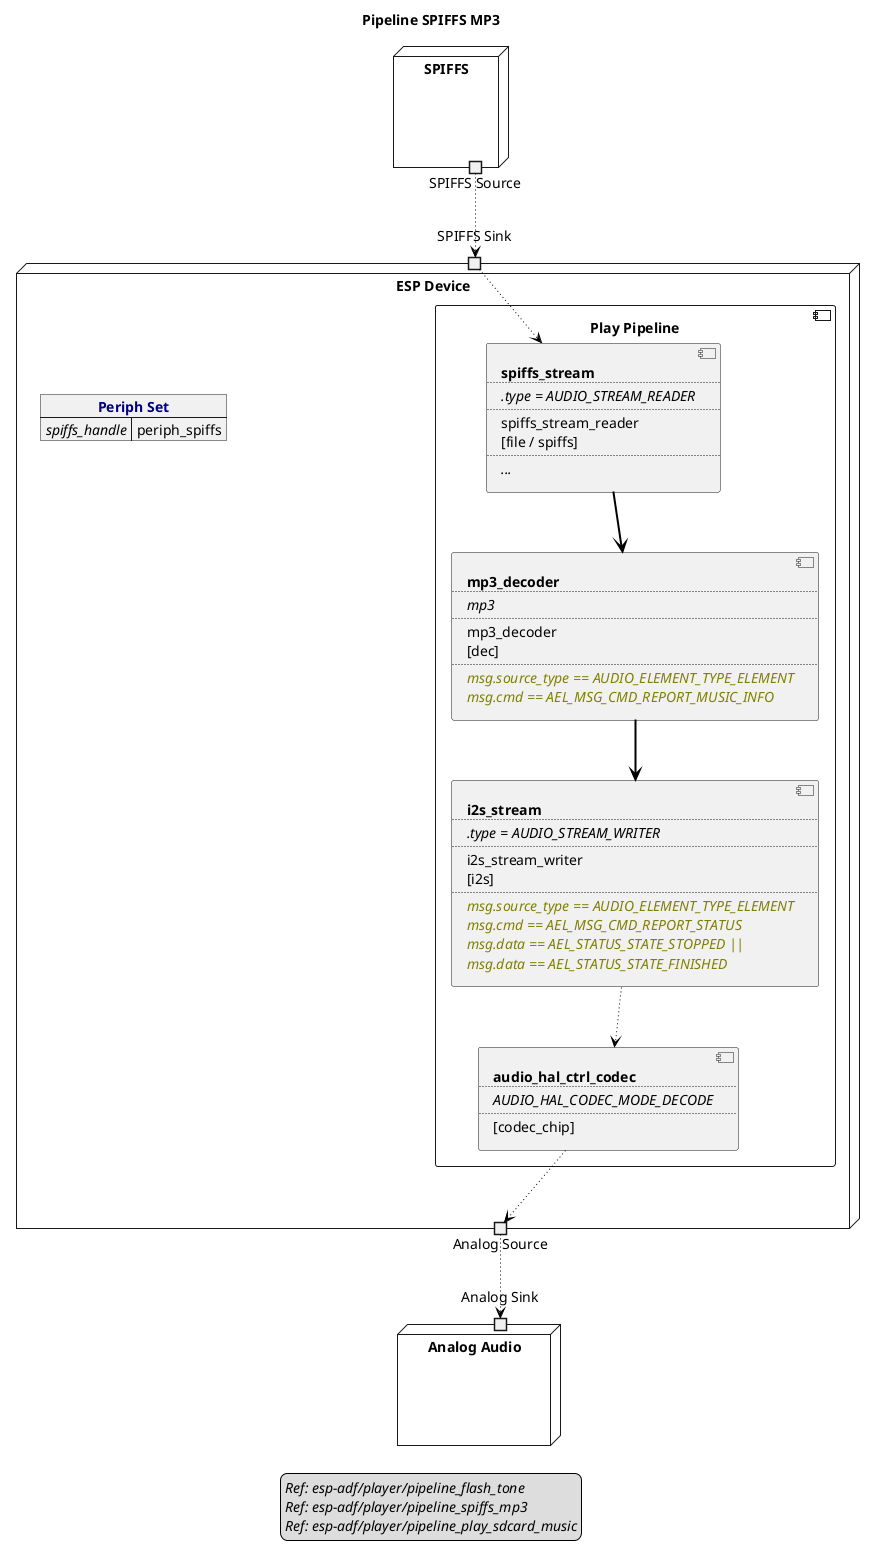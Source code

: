 ﻿@startuml pipeline_spiffs_mp3
title Pipeline SPIFFS MP3
allowmixing

legend
//Ref: esp-adf/player/pipeline_flash_tone//
//Ref: esp-adf/player/pipeline_spiffs_mp3//
//Ref: esp-adf/player/pipeline_play_sdcard_music//
end legend

node "SPIFFS" as SPIFFS {
    portout "SPIFFS Source" as SpiffsSource
}

node "ESP Device" as ESPDevice {

    json "<b><color navy>Periph Set" as periph_set {
        "<i>spiffs_handle" : "periph_spiffs"
    }

    portin "SPIFFS Sink" as SpiffsSink

    component "Play Pipeline" as PlayPipeline {

        component SpiffsStream [
            <b>spiffs_stream
            ....
            <i>.type = AUDIO_STREAM_READER
            ....
            spiffs_stream_reader
            [file / spiffs]
            ....
            <i>...
        ]

        component Mp3Decoder [
            <b>mp3_decoder
            ....
            <i>mp3
            ....
            mp3_decoder
            [dec]
            ....
            <i><color olive>msg.source_type == AUDIO_ELEMENT_TYPE_ELEMENT
            <i><color olive>msg.cmd == AEL_MSG_CMD_REPORT_MUSIC_INFO
        ]

        component I2SStream [
            <b>i2s_stream
            ....
            <i>.type = AUDIO_STREAM_WRITER
            ....
            i2s_stream_writer
            [i2s]
            ....
            <i><color olive>msg.source_type == AUDIO_ELEMENT_TYPE_ELEMENT
            <i><color olive>msg.cmd == AEL_MSG_CMD_REPORT_STATUS
            <i><color olive>msg.data == AEL_STATUS_STATE_STOPPED ||
            <i><color olive>msg.data == AEL_STATUS_STATE_FINISHED
        ]

        component HALCodec [
            <b>audio_hal_ctrl_codec
            ....
            <i>AUDIO_HAL_CODEC_MODE_DECODE
            ....
            [codec_chip]
        ]
    }

    portout "Analog Source" as AnalogSource
} 

node "Analog Audio" as AnalogAudio  {
    portin "Analog Sink" as AnalogSink
}

SpiffsSource --> SpiffsSink     #line:black;line.dotted;text:black

SpiffsSink  --> SpiffsStream    #line:black;line.dotted;text:black
SpiffsStream--> Mp3Decoder      #line:black;line.bold;text:black
Mp3Decoder  --> I2SStream       #line:black;line.bold;text:black
I2SStream   --> HALCodec        #line:black;line.dotted;text:black
HALCodec    --> AnalogSource    #line:black;line.dotted;text:black

AnalogSource --> AnalogSink     #line:black;line.dotted;text:black

@enduml
